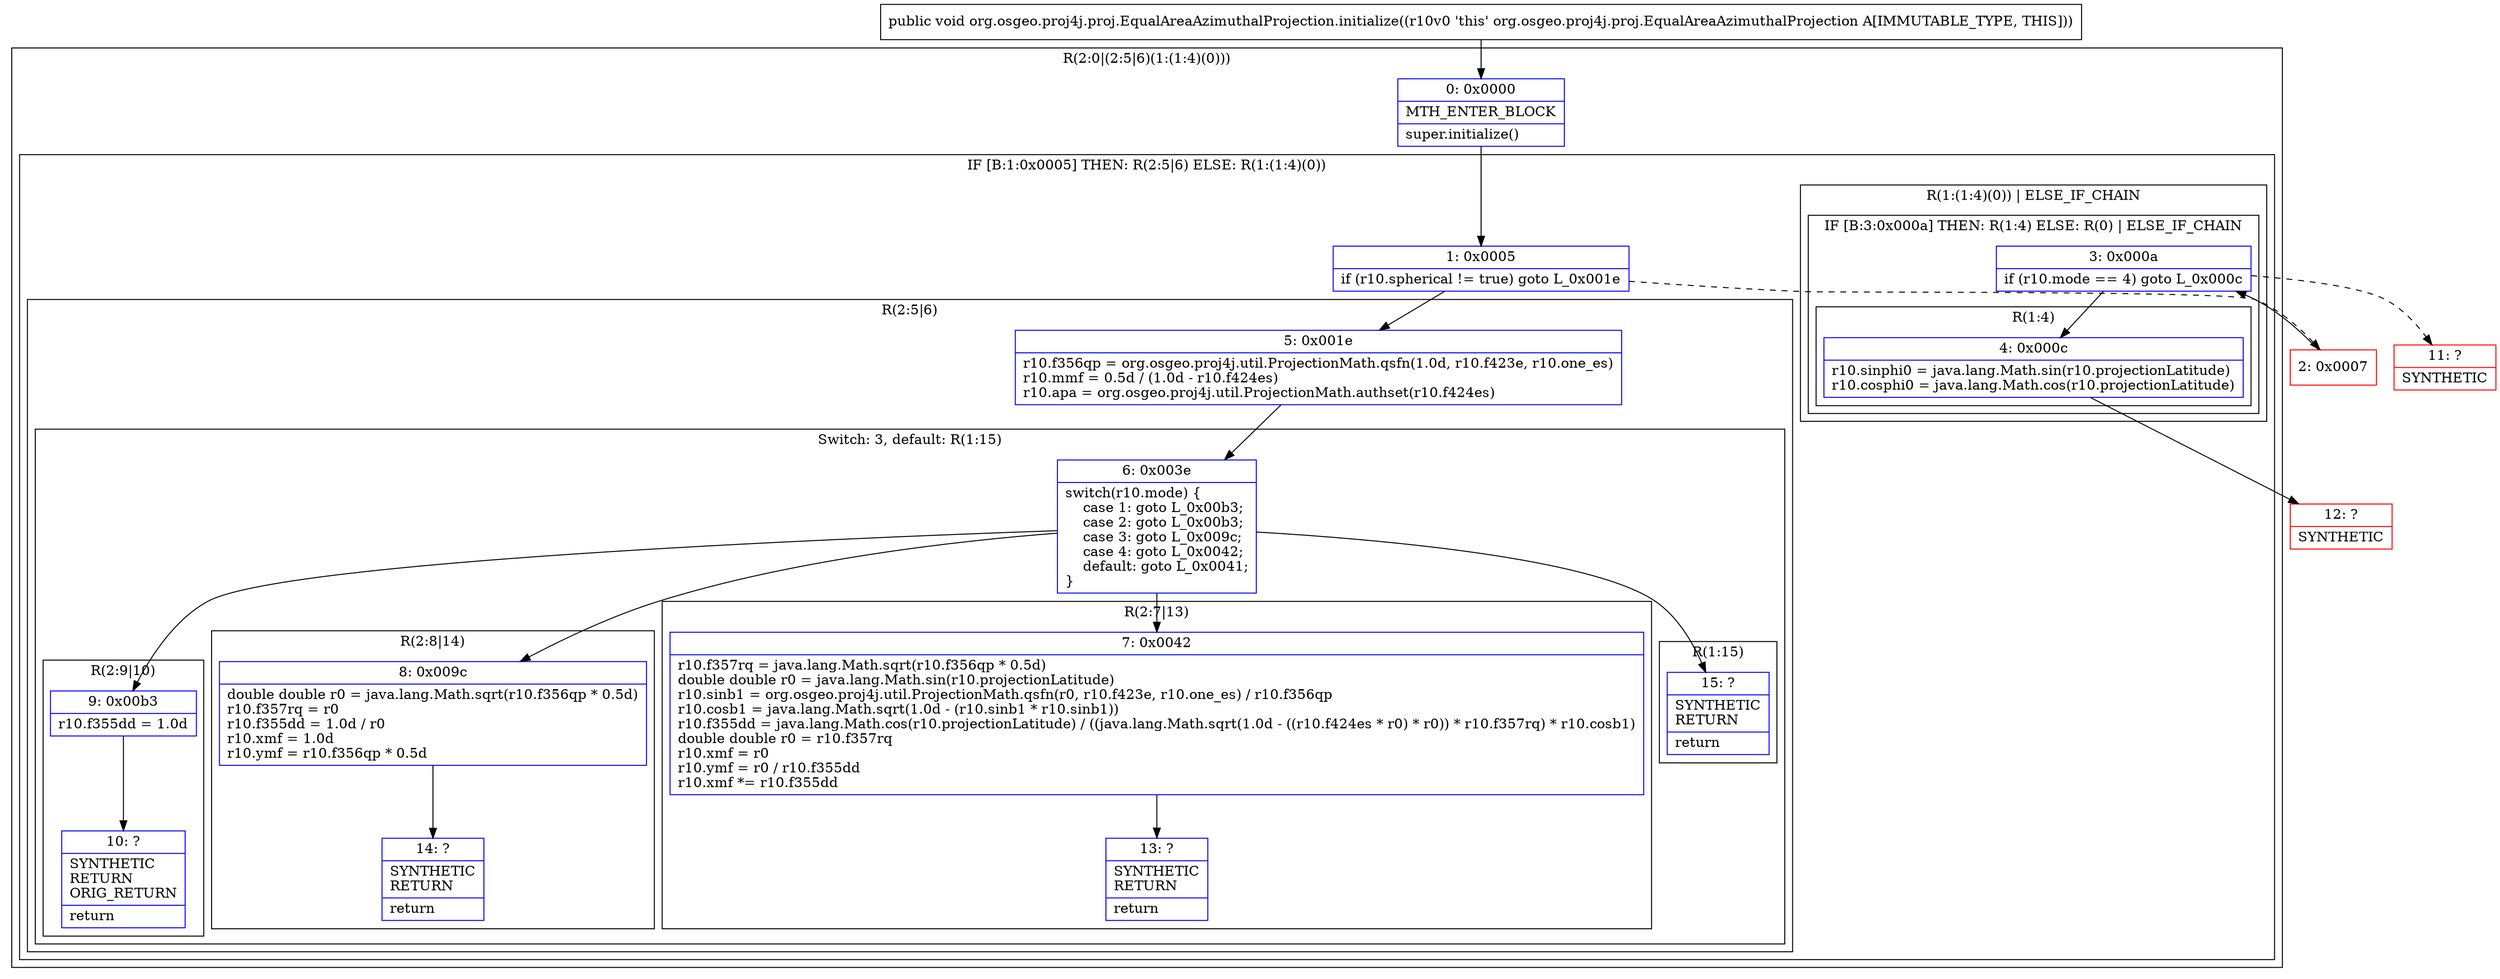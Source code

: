 digraph "CFG fororg.osgeo.proj4j.proj.EqualAreaAzimuthalProjection.initialize()V" {
subgraph cluster_Region_1871397134 {
label = "R(2:0|(2:5|6)(1:(1:4)(0)))";
node [shape=record,color=blue];
Node_0 [shape=record,label="{0\:\ 0x0000|MTH_ENTER_BLOCK\l|super.initialize()\l}"];
subgraph cluster_IfRegion_653743929 {
label = "IF [B:1:0x0005] THEN: R(2:5|6) ELSE: R(1:(1:4)(0))";
node [shape=record,color=blue];
Node_1 [shape=record,label="{1\:\ 0x0005|if (r10.spherical != true) goto L_0x001e\l}"];
subgraph cluster_Region_399514467 {
label = "R(2:5|6)";
node [shape=record,color=blue];
Node_5 [shape=record,label="{5\:\ 0x001e|r10.f356qp = org.osgeo.proj4j.util.ProjectionMath.qsfn(1.0d, r10.f423e, r10.one_es)\lr10.mmf = 0.5d \/ (1.0d \- r10.f424es)\lr10.apa = org.osgeo.proj4j.util.ProjectionMath.authset(r10.f424es)\l}"];
subgraph cluster_SwitchRegion_211381135 {
label = "Switch: 3, default: R(1:15)";
node [shape=record,color=blue];
Node_6 [shape=record,label="{6\:\ 0x003e|switch(r10.mode) \{\l    case 1: goto L_0x00b3;\l    case 2: goto L_0x00b3;\l    case 3: goto L_0x009c;\l    case 4: goto L_0x0042;\l    default: goto L_0x0041;\l\}\l}"];
subgraph cluster_Region_967821347 {
label = "R(2:9|10)";
node [shape=record,color=blue];
Node_9 [shape=record,label="{9\:\ 0x00b3|r10.f355dd = 1.0d\l}"];
Node_10 [shape=record,label="{10\:\ ?|SYNTHETIC\lRETURN\lORIG_RETURN\l|return\l}"];
}
subgraph cluster_Region_932357107 {
label = "R(2:8|14)";
node [shape=record,color=blue];
Node_8 [shape=record,label="{8\:\ 0x009c|double double r0 = java.lang.Math.sqrt(r10.f356qp * 0.5d)\lr10.f357rq = r0\lr10.f355dd = 1.0d \/ r0\lr10.xmf = 1.0d\lr10.ymf = r10.f356qp * 0.5d\l}"];
Node_14 [shape=record,label="{14\:\ ?|SYNTHETIC\lRETURN\l|return\l}"];
}
subgraph cluster_Region_2092316319 {
label = "R(2:7|13)";
node [shape=record,color=blue];
Node_7 [shape=record,label="{7\:\ 0x0042|r10.f357rq = java.lang.Math.sqrt(r10.f356qp * 0.5d)\ldouble double r0 = java.lang.Math.sin(r10.projectionLatitude)\lr10.sinb1 = org.osgeo.proj4j.util.ProjectionMath.qsfn(r0, r10.f423e, r10.one_es) \/ r10.f356qp\lr10.cosb1 = java.lang.Math.sqrt(1.0d \- (r10.sinb1 * r10.sinb1))\lr10.f355dd = java.lang.Math.cos(r10.projectionLatitude) \/ ((java.lang.Math.sqrt(1.0d \- ((r10.f424es * r0) * r0)) * r10.f357rq) * r10.cosb1)\ldouble double r0 = r10.f357rq\lr10.xmf = r0\lr10.ymf = r0 \/ r10.f355dd\lr10.xmf *= r10.f355dd\l}"];
Node_13 [shape=record,label="{13\:\ ?|SYNTHETIC\lRETURN\l|return\l}"];
}
subgraph cluster_Region_637345456 {
label = "R(1:15)";
node [shape=record,color=blue];
Node_15 [shape=record,label="{15\:\ ?|SYNTHETIC\lRETURN\l|return\l}"];
}
}
}
subgraph cluster_Region_853611119 {
label = "R(1:(1:4)(0)) | ELSE_IF_CHAIN\l";
node [shape=record,color=blue];
subgraph cluster_IfRegion_1969472175 {
label = "IF [B:3:0x000a] THEN: R(1:4) ELSE: R(0) | ELSE_IF_CHAIN\l";
node [shape=record,color=blue];
Node_3 [shape=record,label="{3\:\ 0x000a|if (r10.mode == 4) goto L_0x000c\l}"];
subgraph cluster_Region_852161264 {
label = "R(1:4)";
node [shape=record,color=blue];
Node_4 [shape=record,label="{4\:\ 0x000c|r10.sinphi0 = java.lang.Math.sin(r10.projectionLatitude)\lr10.cosphi0 = java.lang.Math.cos(r10.projectionLatitude)\l}"];
}
subgraph cluster_Region_2131714695 {
label = "R(0)";
node [shape=record,color=blue];
}
}
}
}
}
Node_2 [shape=record,color=red,label="{2\:\ 0x0007}"];
Node_11 [shape=record,color=red,label="{11\:\ ?|SYNTHETIC\l}"];
Node_12 [shape=record,color=red,label="{12\:\ ?|SYNTHETIC\l}"];
MethodNode[shape=record,label="{public void org.osgeo.proj4j.proj.EqualAreaAzimuthalProjection.initialize((r10v0 'this' org.osgeo.proj4j.proj.EqualAreaAzimuthalProjection A[IMMUTABLE_TYPE, THIS])) }"];
MethodNode -> Node_0;
Node_0 -> Node_1;
Node_1 -> Node_2[style=dashed];
Node_1 -> Node_5;
Node_5 -> Node_6;
Node_6 -> Node_7;
Node_6 -> Node_8;
Node_6 -> Node_9;
Node_6 -> Node_15;
Node_9 -> Node_10;
Node_8 -> Node_14;
Node_7 -> Node_13;
Node_3 -> Node_4;
Node_3 -> Node_11[style=dashed];
Node_4 -> Node_12;
Node_2 -> Node_3;
}

